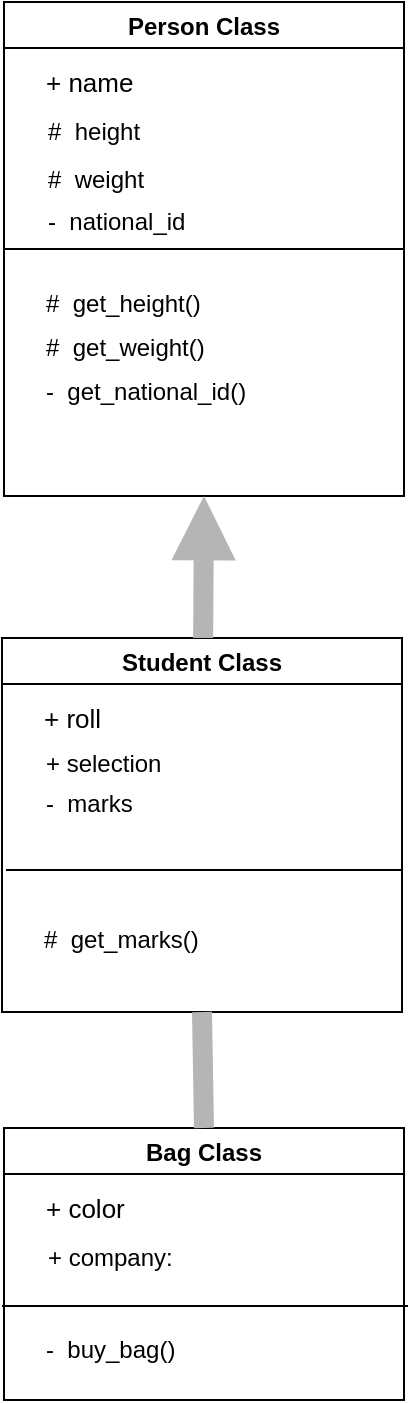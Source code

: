 <mxfile>
    <diagram id="HSKmi-2TUQFm0vPbcV27" name="Page-1">
        <mxGraphModel dx="1173" dy="800" grid="0" gridSize="10" guides="1" tooltips="1" connect="1" arrows="1" fold="1" page="1" pageScale="1" pageWidth="850" pageHeight="1100" math="0" shadow="0">
            <root>
                <mxCell id="0"/>
                <mxCell id="1" parent="0"/>
                <mxCell id="3" value="Person Class" style="swimlane;" parent="1" vertex="1">
                    <mxGeometry x="325" y="19" width="200" height="247" as="geometry"/>
                </mxCell>
                <mxCell id="11" value="&lt;font style=&quot;font-size: 13px&quot;&gt;+ name&lt;/font&gt;" style="text;html=1;align=left;verticalAlign=middle;resizable=0;points=[];autosize=1;strokeColor=none;fillColor=none;" parent="3" vertex="1">
                    <mxGeometry x="19" y="31" width="54" height="18" as="geometry"/>
                </mxCell>
                <mxCell id="12" value="#&amp;nbsp; height" style="text;html=1;strokeColor=none;fillColor=none;align=left;verticalAlign=middle;whiteSpace=wrap;rounded=0;" parent="3" vertex="1">
                    <mxGeometry x="20" y="50" width="115" height="30" as="geometry"/>
                </mxCell>
                <mxCell id="13" value="#&amp;nbsp; weight" style="text;html=1;strokeColor=none;fillColor=none;align=left;verticalAlign=middle;whiteSpace=wrap;rounded=0;" parent="3" vertex="1">
                    <mxGeometry x="20" y="74" width="115" height="30" as="geometry"/>
                </mxCell>
                <mxCell id="14" value="-&amp;nbsp; national_id" style="text;html=1;strokeColor=none;fillColor=none;align=left;verticalAlign=middle;whiteSpace=wrap;rounded=0;" parent="3" vertex="1">
                    <mxGeometry x="20" y="95" width="115" height="30" as="geometry"/>
                </mxCell>
                <mxCell id="15" value="#&amp;nbsp; get_height()" style="text;html=1;strokeColor=none;fillColor=none;align=left;verticalAlign=middle;whiteSpace=wrap;rounded=0;" parent="3" vertex="1">
                    <mxGeometry x="19" y="136" width="115" height="30" as="geometry"/>
                </mxCell>
                <mxCell id="16" value="#&amp;nbsp; get_weight()" style="text;html=1;strokeColor=none;fillColor=none;align=left;verticalAlign=middle;whiteSpace=wrap;rounded=0;" parent="3" vertex="1">
                    <mxGeometry x="19" y="158" width="115" height="30" as="geometry"/>
                </mxCell>
                <mxCell id="17" value="-&amp;nbsp; get_national_id()" style="text;html=1;strokeColor=none;fillColor=none;align=left;verticalAlign=middle;whiteSpace=wrap;rounded=0;" parent="3" vertex="1">
                    <mxGeometry x="19" y="180" width="115" height="30" as="geometry"/>
                </mxCell>
                <mxCell id="4" value="" style="endArrow=none;html=1;exitX=0;exitY=0.5;exitDx=0;exitDy=0;entryX=1;entryY=0.5;entryDx=0;entryDy=0;" parent="1" source="3" target="3" edge="1">
                    <mxGeometry width="50" height="50" relative="1" as="geometry">
                        <mxPoint x="405" y="150" as="sourcePoint"/>
                        <mxPoint x="455" y="100" as="targetPoint"/>
                    </mxGeometry>
                </mxCell>
                <mxCell id="18" value="Student Class" style="swimlane;" parent="1" vertex="1">
                    <mxGeometry x="324" y="337" width="200" height="187" as="geometry"/>
                </mxCell>
                <mxCell id="19" value="&lt;font style=&quot;font-size: 13px&quot;&gt;+ roll&lt;/font&gt;" style="text;html=1;align=left;verticalAlign=middle;resizable=0;points=[];autosize=1;strokeColor=none;fillColor=none;" parent="18" vertex="1">
                    <mxGeometry x="19" y="31" width="39" height="18" as="geometry"/>
                </mxCell>
                <mxCell id="20" value="+ selection" style="text;html=1;strokeColor=none;fillColor=none;align=left;verticalAlign=middle;whiteSpace=wrap;rounded=0;" parent="18" vertex="1">
                    <mxGeometry x="20" y="48" width="115" height="30" as="geometry"/>
                </mxCell>
                <mxCell id="21" value="-&amp;nbsp; marks" style="text;html=1;strokeColor=none;fillColor=none;align=left;verticalAlign=middle;whiteSpace=wrap;rounded=0;" parent="18" vertex="1">
                    <mxGeometry x="20" y="68" width="115" height="30" as="geometry"/>
                </mxCell>
                <mxCell id="23" value="#&amp;nbsp; get_marks()" style="text;html=1;strokeColor=none;fillColor=none;align=left;verticalAlign=middle;whiteSpace=wrap;rounded=0;" parent="18" vertex="1">
                    <mxGeometry x="19" y="136" width="115" height="30" as="geometry"/>
                </mxCell>
                <mxCell id="26" value="" style="endArrow=none;html=1;" parent="1" edge="1">
                    <mxGeometry width="50" height="50" relative="1" as="geometry">
                        <mxPoint x="326" y="453" as="sourcePoint"/>
                        <mxPoint x="524" y="453" as="targetPoint"/>
                    </mxGeometry>
                </mxCell>
                <mxCell id="31" value="" style="endArrow=block;html=1;fontSize=13;entryX=0.5;entryY=1;entryDx=0;entryDy=0;endFill=0;strokeWidth=10;strokeColor=#B5B5B5;" parent="1" source="18" target="3" edge="1">
                    <mxGeometry width="50" height="50" relative="1" as="geometry">
                        <mxPoint x="439" y="386" as="sourcePoint"/>
                        <mxPoint x="489" y="336" as="targetPoint"/>
                    </mxGeometry>
                </mxCell>
                <mxCell id="32" value="Bag Class" style="swimlane;" parent="1" vertex="1">
                    <mxGeometry x="325" y="582" width="200" height="136" as="geometry"/>
                </mxCell>
                <mxCell id="33" value="&lt;font style=&quot;font-size: 13px&quot;&gt;+ color&lt;/font&gt;" style="text;html=1;align=left;verticalAlign=middle;resizable=0;points=[];autosize=1;strokeColor=none;fillColor=none;" parent="32" vertex="1">
                    <mxGeometry x="19" y="31" width="49" height="18" as="geometry"/>
                </mxCell>
                <mxCell id="34" value="+ company:" style="text;html=1;strokeColor=none;fillColor=none;align=left;verticalAlign=middle;whiteSpace=wrap;rounded=0;" parent="32" vertex="1">
                    <mxGeometry x="20" y="50" width="115" height="30" as="geometry"/>
                </mxCell>
                <mxCell id="39" value="-&amp;nbsp; buy_bag()" style="text;html=1;strokeColor=none;fillColor=none;align=left;verticalAlign=middle;whiteSpace=wrap;rounded=0;" parent="32" vertex="1">
                    <mxGeometry x="19" y="96" width="115" height="30" as="geometry"/>
                </mxCell>
                <mxCell id="40" value="" style="endArrow=none;html=1;" parent="1" edge="1">
                    <mxGeometry width="50" height="50" relative="1" as="geometry">
                        <mxPoint x="324" y="671" as="sourcePoint"/>
                        <mxPoint x="527" y="671" as="targetPoint"/>
                    </mxGeometry>
                </mxCell>
                <mxCell id="42" value="" style="endArrow=none;html=1;fontSize=13;strokeColor=#B5B5B5;strokeWidth=10;entryX=0.5;entryY=1;entryDx=0;entryDy=0;exitX=0.5;exitY=0;exitDx=0;exitDy=0;" parent="1" source="32" target="18" edge="1">
                    <mxGeometry width="50" height="50" relative="1" as="geometry">
                        <mxPoint x="439" y="619" as="sourcePoint"/>
                        <mxPoint x="426" y="549" as="targetPoint"/>
                    </mxGeometry>
                </mxCell>
            </root>
        </mxGraphModel>
    </diagram>
</mxfile>
